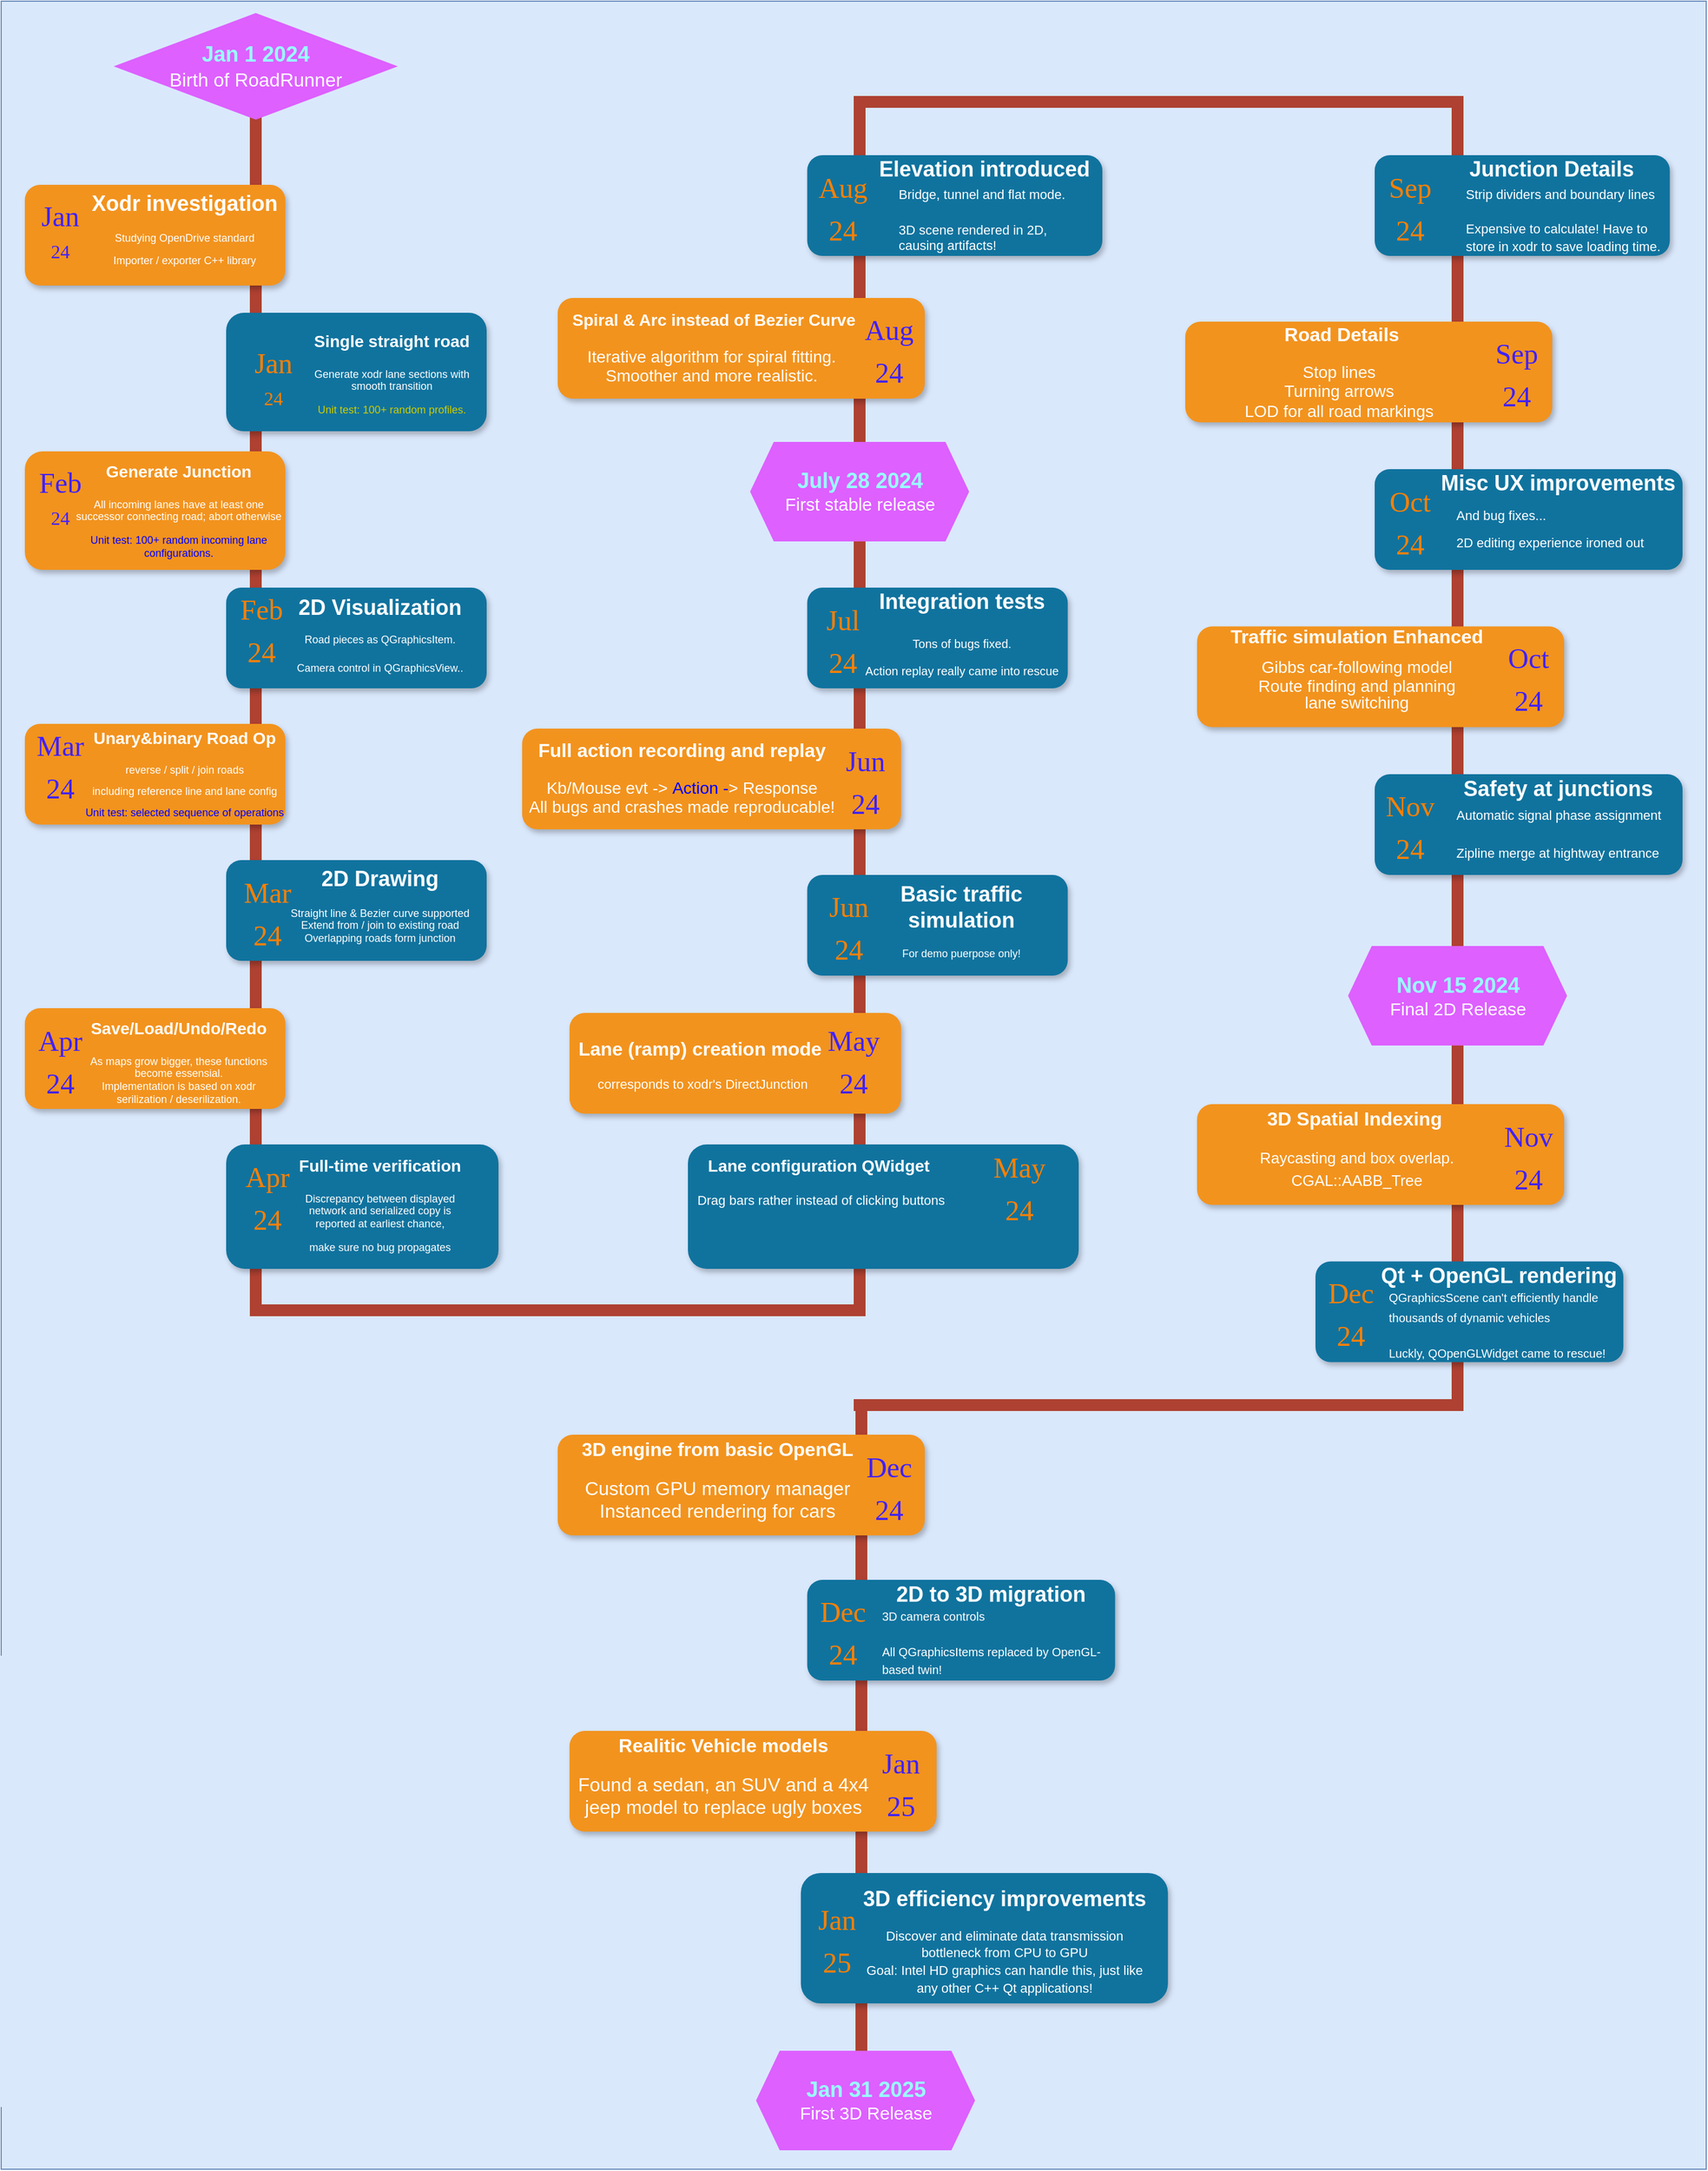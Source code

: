 <mxfile version="26.0.10">
  <diagram name="Page-1" id="fbcf5db9-b524-4cd4-e4f3-379dc89c3999">
    <mxGraphModel dx="1851" dy="2438" grid="1" gridSize="10" guides="1" tooltips="1" connect="1" arrows="1" fold="1" page="1" pageScale="1" pageWidth="850" pageHeight="1100" background="none" math="0" shadow="0">
      <root>
        <mxCell id="0" />
        <mxCell id="1" parent="0" />
        <mxCell id="gdTOuHleY5k2Hak_XxqP-114" value="" style="rounded=0;whiteSpace=wrap;html=1;fillColor=#dae8fc;strokeColor=#6c8ebf;" vertex="1" parent="1">
          <mxGeometry x="160" y="10" width="1440" height="1830" as="geometry" />
        </mxCell>
        <mxCell id="2a0f93b5c73ef8e7-1" value="" style="line;strokeWidth=10;direction=south;html=1;fillColor=none;fontSize=13;fontColor=#000000;align=center;strokeColor=#AE4132;" parent="1" vertex="1">
          <mxGeometry x="370" y="100" width="10" height="1020" as="geometry" />
        </mxCell>
        <mxCell id="2a0f93b5c73ef8e7-2" value="" style="rounded=1;whiteSpace=wrap;html=1;strokeColor=none;strokeWidth=1;fillColor=#F2931E;fontSize=13;fontColor=#FFFFFF;align=center;gradientColor=none;gradientDirection=east;verticalAlign=top;shadow=1;" parent="1" vertex="1">
          <mxGeometry x="180" y="165" width="220" height="85" as="geometry" />
        </mxCell>
        <mxCell id="2a0f93b5c73ef8e7-3" value="&lt;font face=&quot;Verdana&quot; style=&quot;font-size: 24px; line-height: 60%; color: light-dark(rgb(65, 33, 255), rgb(18, 18, 18));&quot;&gt;Jan&lt;/font&gt;&lt;div style=&quot;line-height: 60%;&quot;&gt;&lt;span style=&quot;font-size: medium; background-color: transparent; line-height: 60%;&quot;&gt;&lt;font style=&quot;color: light-dark(rgb(65, 33, 255), rgb(18, 18, 18));&quot; face=&quot;Verdana&quot;&gt;24&lt;/font&gt;&lt;/span&gt;&lt;/div&gt;" style="text;html=1;strokeColor=none;fillColor=none;align=center;verticalAlign=middle;whiteSpace=wrap;fontSize=30;fontColor=#FFFFFF;" parent="1" vertex="1">
          <mxGeometry x="190" y="169" width="40" height="60" as="geometry" />
        </mxCell>
        <mxCell id="2a0f93b5c73ef8e7-4" value="" style="rounded=1;whiteSpace=wrap;html=1;strokeColor=none;strokeWidth=1;fillColor=#10739E;fontSize=13;fontColor=#FFFFFF;align=center;gradientColor=none;gradientDirection=east;verticalAlign=top;shadow=1;" parent="1" vertex="1">
          <mxGeometry x="350" y="273" width="220" height="100" as="geometry" />
        </mxCell>
        <mxCell id="2a0f93b5c73ef8e7-6" value="" style="rounded=1;whiteSpace=wrap;html=1;strokeColor=none;strokeWidth=1;fillColor=#F2931E;fontSize=13;fontColor=#FFFFFF;align=center;gradientColor=none;gradientDirection=east;verticalAlign=top;shadow=1;" parent="1" vertex="1">
          <mxGeometry x="180" y="390" width="220" height="100" as="geometry" />
        </mxCell>
        <mxCell id="2a0f93b5c73ef8e7-8" value="" style="rounded=1;whiteSpace=wrap;html=1;strokeColor=none;strokeWidth=1;fillColor=#10739E;fontSize=13;fontColor=#FFFFFF;align=center;gradientColor=none;gradientDirection=east;verticalAlign=top;shadow=1;" parent="1" vertex="1">
          <mxGeometry x="350" y="505" width="220" height="85" as="geometry" />
        </mxCell>
        <mxCell id="2a0f93b5c73ef8e7-10" value="" style="rounded=1;whiteSpace=wrap;html=1;strokeColor=none;strokeWidth=1;fillColor=#F2931E;fontSize=13;fontColor=#FFFFFF;align=center;gradientColor=none;gradientDirection=east;verticalAlign=top;shadow=1;" parent="1" vertex="1">
          <mxGeometry x="180" y="620" width="220" height="85" as="geometry" />
        </mxCell>
        <mxCell id="2a0f93b5c73ef8e7-12" value="" style="rounded=1;whiteSpace=wrap;html=1;strokeColor=none;strokeWidth=1;fillColor=#10739E;fontSize=13;fontColor=#FFFFFF;align=center;gradientColor=none;gradientDirection=east;verticalAlign=top;shadow=1;" parent="1" vertex="1">
          <mxGeometry x="350" y="735" width="220" height="85" as="geometry" />
        </mxCell>
        <mxCell id="2a0f93b5c73ef8e7-14" value="" style="rounded=1;whiteSpace=wrap;html=1;strokeColor=none;strokeWidth=1;fillColor=#F2931E;fontSize=13;fontColor=#FFFFFF;align=center;gradientColor=none;gradientDirection=east;verticalAlign=top;shadow=1;" parent="1" vertex="1">
          <mxGeometry x="180" y="860" width="220" height="85" as="geometry" />
        </mxCell>
        <mxCell id="2a0f93b5c73ef8e7-16" value="" style="rounded=1;whiteSpace=wrap;html=1;strokeColor=none;strokeWidth=1;fillColor=#10739E;fontSize=13;fontColor=#FFFFFF;align=center;gradientColor=none;gradientDirection=east;verticalAlign=top;shadow=1;" parent="1" vertex="1">
          <mxGeometry x="350" y="975" width="230" height="105" as="geometry" />
        </mxCell>
        <mxCell id="2a0f93b5c73ef8e7-18" value="&lt;h1 style=&quot;text-align: start;&quot;&gt;&lt;font style=&quot;font-size: 18px;&quot;&gt;Xodr&amp;nbsp;investigation&lt;/font&gt;&lt;/h1&gt;&lt;p&gt;Studying OpenDrive standard&lt;/p&gt;&lt;p&gt;Importer / exporter C++ library&lt;br&gt;&lt;/p&gt;&lt;p&gt;&lt;br&gt;&lt;/p&gt;" style="text;html=1;spacing=5;spacingTop=-20;whiteSpace=wrap;overflow=hidden;strokeColor=none;strokeWidth=4;fillColor=none;gradientColor=#007FFF;fontSize=9;fontColor=#FFFFFF;align=center;" parent="1" vertex="1">
          <mxGeometry x="230" y="169" width="170" height="77" as="geometry" />
        </mxCell>
        <mxCell id="2a0f93b5c73ef8e7-19" value="&lt;h1&gt;&lt;font style=&quot;font-size: 14px;&quot;&gt;Single straight road&lt;/font&gt;&lt;/h1&gt;&lt;p&gt;Generate xodr lane sections with smooth transition&lt;/p&gt;&lt;p&gt;&lt;font style=&quot;color: rgb(204, 204, 0);&quot;&gt;Unit test: 100+ random profiles.&lt;/font&gt;&lt;/p&gt;" style="text;html=1;spacing=5;spacingTop=-20;whiteSpace=wrap;overflow=hidden;strokeColor=none;strokeWidth=4;fillColor=none;gradientColor=#007FFF;fontSize=9;fontColor=#FFFFFF;align=center;" parent="1" vertex="1">
          <mxGeometry x="410" y="284" width="160" height="96" as="geometry" />
        </mxCell>
        <mxCell id="2a0f93b5c73ef8e7-20" value="&lt;h1&gt;&lt;font style=&quot;font-size: 14px;&quot;&gt;Generate Junction&lt;/font&gt;&lt;/h1&gt;&lt;p&gt;All incoming lanes have at least one successor connecting road; abort otherwise&lt;/p&gt;&lt;p&gt;&lt;font style=&quot;color: rgb(0, 0, 255);&quot;&gt;Unit test: 100+ random incoming lane configurations.&lt;/font&gt;&lt;/p&gt;" style="text;html=1;spacing=5;spacingTop=-20;whiteSpace=wrap;overflow=hidden;strokeColor=none;strokeWidth=4;fillColor=none;gradientColor=#007FFF;fontSize=9;fontColor=#FFFFFF;align=center;" parent="1" vertex="1">
          <mxGeometry x="215" y="394" width="190" height="96" as="geometry" />
        </mxCell>
        <mxCell id="2a0f93b5c73ef8e7-21" value="&lt;h1&gt;2D Visualization&lt;/h1&gt;&lt;p style=&quot;line-height: 70%;&quot;&gt;Road pieces as QGraphicsItem.&lt;/p&gt;&lt;h1 style=&quot;line-height: 70%;&quot;&gt;&lt;span style=&quot;background-color: transparent; color: light-dark(rgb(255, 255, 255), rgb(18, 18, 18)); font-size: 9px; font-weight: normal; line-height: 70%;&quot;&gt;Camera control in&amp;nbsp;&lt;/span&gt;&lt;span style=&quot;background-color: transparent; color: light-dark(rgb(255, 255, 255), rgb(18, 18, 18)); font-size: 9px; font-weight: normal; line-height: 70%;&quot;&gt;QGraphicsView.&lt;/span&gt;&lt;span style=&quot;background-color: transparent; color: light-dark(rgb(255, 255, 255), rgb(18, 18, 18)); font-size: 9px; font-weight: normal; line-height: 100%;&quot;&gt;.&lt;/span&gt;&lt;/h1&gt;&lt;h1&gt;&lt;br&gt;&lt;/h1&gt;" style="text;html=1;spacing=5;spacingTop=-20;whiteSpace=wrap;overflow=hidden;strokeColor=none;strokeWidth=4;fillColor=none;gradientColor=#007FFF;fontSize=9;fontColor=#FFFFFF;align=center;" parent="1" vertex="1">
          <mxGeometry x="400" y="510" width="160" height="76" as="geometry" />
        </mxCell>
        <mxCell id="2a0f93b5c73ef8e7-22" value="&lt;h1&gt;&lt;span style=&quot;font-size: 14px;&quot;&gt;Unary&amp;amp;binary Road Op&lt;/span&gt;&lt;/h1&gt;&lt;p style=&quot;line-height: 100%;&quot;&gt;reverse / split / join roads&lt;/p&gt;&lt;p style=&quot;line-height: 100%;&quot;&gt;including reference line and lane config&lt;/p&gt;&lt;p style=&quot;line-height: 100%;&quot;&gt;&lt;font style=&quot;color: rgb(0, 0, 255);&quot;&gt;Unit test: selected sequence of operations&lt;/font&gt;&lt;/p&gt;" style="text;html=1;spacing=5;spacingTop=-20;whiteSpace=wrap;overflow=hidden;strokeColor=none;strokeWidth=4;fillColor=none;gradientColor=#007FFF;fontSize=9;fontColor=#FFFFFF;align=center;" parent="1" vertex="1">
          <mxGeometry x="225" y="619" width="180" height="86" as="geometry" />
        </mxCell>
        <mxCell id="2a0f93b5c73ef8e7-23" value="&lt;h1&gt;2D Drawing&lt;/h1&gt;&lt;div&gt;Straight line &amp;amp; Bezier curve supported&lt;/div&gt;&lt;div&gt;Extend from / join to existing road&lt;/div&gt;&lt;div&gt;Overlapping roads form junction&lt;/div&gt;" style="text;html=1;spacing=5;spacingTop=-20;whiteSpace=wrap;overflow=hidden;strokeColor=none;strokeWidth=4;fillColor=none;gradientColor=#007FFF;fontSize=9;fontColor=#FFFFFF;align=center;" parent="1" vertex="1">
          <mxGeometry x="400" y="739" width="160" height="77" as="geometry" />
        </mxCell>
        <mxCell id="2a0f93b5c73ef8e7-24" value="&lt;h1&gt;&lt;span style=&quot;background-color: transparent; color: light-dark(rgb(255, 255, 255), rgb(18, 18, 18)); font-size: 14px;&quot;&gt;Save/Load/Undo/Redo&lt;/span&gt;&lt;/h1&gt;&lt;div&gt;&lt;font style=&quot;font-size: 9px;&quot;&gt;As maps grow bigger, these functions become essensial.&lt;/font&gt;&lt;/div&gt;&lt;div&gt;&lt;font style=&quot;font-size: 9px;&quot;&gt;Implementation is based on xodr serilization / de&lt;/font&gt;&lt;span style=&quot;background-color: transparent; color: light-dark(rgb(255, 255, 255), rgb(18, 18, 18));&quot;&gt;serilization.&lt;/span&gt;&lt;/div&gt;" style="text;html=1;spacing=5;spacingTop=-20;whiteSpace=wrap;overflow=hidden;strokeColor=none;strokeWidth=4;fillColor=none;gradientColor=#007FFF;fontSize=9;fontColor=#FFFFFF;align=center;" parent="1" vertex="1">
          <mxGeometry x="230" y="864" width="160" height="77" as="geometry" />
        </mxCell>
        <mxCell id="2a0f93b5c73ef8e7-25" value="&lt;h1&gt;&lt;font style=&quot;font-size: 14px;&quot;&gt;Full-time verification&lt;/font&gt;&lt;/h1&gt;&lt;p&gt;Discrepancy between displayed network and serialized copy is reported at earliest chance,&lt;/p&gt;&lt;p&gt;make sure no bug propagates&lt;/p&gt;" style="text;html=1;spacing=5;spacingTop=-20;whiteSpace=wrap;overflow=hidden;strokeColor=none;strokeWidth=4;fillColor=none;gradientColor=#007FFF;fontSize=9;fontColor=#FFFFFF;align=center;" parent="1" vertex="1">
          <mxGeometry x="400" y="980" width="160" height="90" as="geometry" />
        </mxCell>
        <mxCell id="gdTOuHleY5k2Hak_XxqP-1" value="&lt;font face=&quot;Verdana&quot; style=&quot;font-size: 24px; line-height: 60%; color: rgb(255, 128, 0);&quot;&gt;Jan&lt;/font&gt;&lt;div style=&quot;line-height: 60%;&quot;&gt;&lt;span style=&quot;font-size: medium; background-color: transparent; line-height: 60%;&quot;&gt;&lt;font style=&quot;color: rgb(255, 128, 0);&quot; face=&quot;Verdana&quot;&gt;24&lt;/font&gt;&lt;/span&gt;&lt;/div&gt;" style="text;html=1;strokeColor=none;fillColor=none;align=center;verticalAlign=middle;whiteSpace=wrap;fontSize=30;fontColor=#FFFFFF;" vertex="1" parent="1">
          <mxGeometry x="370" y="293" width="40" height="60" as="geometry" />
        </mxCell>
        <mxCell id="gdTOuHleY5k2Hak_XxqP-2" value="&lt;font face=&quot;Verdana&quot; style=&quot;font-size: 24px; line-height: 60%; color: light-dark(rgb(65, 33, 255), rgb(18, 18, 18));&quot;&gt;Feb&lt;/font&gt;&lt;div style=&quot;line-height: 60%;&quot;&gt;&lt;span style=&quot;font-size: medium; background-color: transparent; line-height: 60%;&quot;&gt;&lt;font style=&quot;color: light-dark(rgb(65, 33, 255), rgb(18, 18, 18));&quot; face=&quot;Verdana&quot;&gt;24&lt;/font&gt;&lt;/span&gt;&lt;/div&gt;" style="text;html=1;strokeColor=none;fillColor=none;align=center;verticalAlign=middle;whiteSpace=wrap;fontSize=30;fontColor=#FFFFFF;" vertex="1" parent="1">
          <mxGeometry x="190" y="394" width="40" height="60" as="geometry" />
        </mxCell>
        <mxCell id="gdTOuHleY5k2Hak_XxqP-4" value="&lt;font face=&quot;Verdana&quot; color=&quot;#ff8000&quot;&gt;&lt;span style=&quot;font-size: 24px;&quot;&gt;Feb&lt;/span&gt;&lt;/font&gt;&lt;div&gt;&lt;font face=&quot;Verdana&quot; color=&quot;#ff8000&quot;&gt;&lt;span style=&quot;font-size: 24px;&quot;&gt;24&lt;/span&gt;&lt;/font&gt;&lt;/div&gt;" style="text;html=1;strokeColor=none;fillColor=none;align=center;verticalAlign=middle;whiteSpace=wrap;fontSize=30;fontColor=#FFFFFF;" vertex="1" parent="1">
          <mxGeometry x="360" y="509" width="40" height="60" as="geometry" />
        </mxCell>
        <mxCell id="gdTOuHleY5k2Hak_XxqP-5" value="&lt;font face=&quot;Verdana&quot; color=&quot;#4121ff&quot;&gt;&lt;span style=&quot;font-size: 24px;&quot;&gt;Mar&lt;/span&gt;&lt;/font&gt;&lt;div&gt;&lt;font face=&quot;Verdana&quot; color=&quot;#4121ff&quot;&gt;&lt;span style=&quot;font-size: 24px;&quot;&gt;24&lt;/span&gt;&lt;/font&gt;&lt;/div&gt;" style="text;html=1;strokeColor=none;fillColor=none;align=center;verticalAlign=middle;whiteSpace=wrap;fontSize=30;fontColor=#FFFFFF;" vertex="1" parent="1">
          <mxGeometry x="190" y="624" width="40" height="60" as="geometry" />
        </mxCell>
        <mxCell id="gdTOuHleY5k2Hak_XxqP-6" value="&lt;font face=&quot;Verdana&quot; color=&quot;#ff8000&quot;&gt;&lt;span style=&quot;font-size: 24px;&quot;&gt;Mar&lt;/span&gt;&lt;/font&gt;&lt;div&gt;&lt;font face=&quot;Verdana&quot; color=&quot;#ff8000&quot;&gt;&lt;span style=&quot;font-size: 24px;&quot;&gt;24&lt;/span&gt;&lt;/font&gt;&lt;/div&gt;" style="text;html=1;strokeColor=none;fillColor=none;align=center;verticalAlign=middle;whiteSpace=wrap;fontSize=30;fontColor=#FFFFFF;" vertex="1" parent="1">
          <mxGeometry x="365" y="747.5" width="40" height="60" as="geometry" />
        </mxCell>
        <mxCell id="gdTOuHleY5k2Hak_XxqP-7" value="&lt;font face=&quot;Verdana&quot; color=&quot;#4121ff&quot;&gt;&lt;span style=&quot;font-size: 24px;&quot;&gt;Apr&lt;/span&gt;&lt;/font&gt;&lt;div&gt;&lt;font face=&quot;Verdana&quot; color=&quot;#4121ff&quot;&gt;&lt;span style=&quot;font-size: 24px;&quot;&gt;24&lt;/span&gt;&lt;/font&gt;&lt;/div&gt;" style="text;html=1;strokeColor=none;fillColor=none;align=center;verticalAlign=middle;whiteSpace=wrap;fontSize=30;fontColor=#FFFFFF;" vertex="1" parent="1">
          <mxGeometry x="190" y="872.5" width="40" height="60" as="geometry" />
        </mxCell>
        <mxCell id="gdTOuHleY5k2Hak_XxqP-8" value="&lt;font face=&quot;Verdana&quot; color=&quot;#ff8000&quot;&gt;&lt;span style=&quot;font-size: 24px;&quot;&gt;Apr&lt;/span&gt;&lt;/font&gt;&lt;div&gt;&lt;font face=&quot;Verdana&quot; color=&quot;#ff8000&quot;&gt;&lt;span style=&quot;font-size: 24px;&quot;&gt;24&lt;/span&gt;&lt;/font&gt;&lt;/div&gt;" style="text;html=1;strokeColor=none;fillColor=none;align=center;verticalAlign=middle;whiteSpace=wrap;fontSize=30;fontColor=#FFFFFF;" vertex="1" parent="1">
          <mxGeometry x="365" y="987.5" width="40" height="60" as="geometry" />
        </mxCell>
        <mxCell id="gdTOuHleY5k2Hak_XxqP-11" value="" style="line;strokeWidth=10;direction=west;html=1;fillColor=none;fontSize=13;fontColor=#000000;align=center;strokeColor=#AE4132;rotation=0;" vertex="1" parent="1">
          <mxGeometry x="370" y="1110" width="515" height="10" as="geometry" />
        </mxCell>
        <mxCell id="gdTOuHleY5k2Hak_XxqP-13" value="" style="line;strokeWidth=10;direction=south;html=1;fillColor=none;fontSize=13;fontColor=#000000;align=center;strokeColor=#AE4132;" vertex="1" parent="1">
          <mxGeometry x="880" y="100" width="10" height="1020" as="geometry" />
        </mxCell>
        <mxCell id="gdTOuHleY5k2Hak_XxqP-14" value="" style="rounded=1;whiteSpace=wrap;html=1;strokeColor=none;strokeWidth=1;fillColor=#F2931E;fontSize=13;fontColor=#FFFFFF;align=center;gradientColor=none;gradientDirection=east;verticalAlign=top;shadow=1;" vertex="1" parent="1">
          <mxGeometry x="640" y="864" width="280" height="85" as="geometry" />
        </mxCell>
        <mxCell id="gdTOuHleY5k2Hak_XxqP-15" value="" style="rounded=1;whiteSpace=wrap;html=1;strokeColor=none;strokeWidth=1;fillColor=#10739E;fontSize=13;fontColor=#FFFFFF;align=center;gradientColor=none;gradientDirection=east;verticalAlign=top;shadow=1;" vertex="1" parent="1">
          <mxGeometry x="740" y="975" width="330" height="105" as="geometry" />
        </mxCell>
        <mxCell id="gdTOuHleY5k2Hak_XxqP-17" value="&lt;h1&gt;&lt;span style=&quot;background-color: transparent; color: light-dark(rgb(255, 255, 255), rgb(18, 18, 18)); font-size: 14px;&quot;&gt;Lane configuration QWidget&amp;nbsp;&lt;/span&gt;&lt;/h1&gt;&lt;div&gt;&lt;span style=&quot;font-size: 11px;&quot;&gt;Drag bars rather instead of clicking buttons&lt;/span&gt;&lt;/div&gt;" style="text;html=1;spacing=5;spacingTop=-20;whiteSpace=wrap;overflow=hidden;strokeColor=none;strokeWidth=4;fillColor=none;gradientColor=#007FFF;fontSize=9;fontColor=#FFFFFF;align=center;" vertex="1" parent="1">
          <mxGeometry x="740" y="980" width="225" height="50" as="geometry" />
        </mxCell>
        <mxCell id="gdTOuHleY5k2Hak_XxqP-18" value="" style="shape=image;verticalLabelPosition=bottom;labelBackgroundColor=default;verticalAlign=top;aspect=fixed;imageAspect=0;image=https://raw.githubusercontent.com/guotata1996/guotata1996.github.io/master/assets/img/post5/profile_editing_widget.JPG;" vertex="1" parent="1">
          <mxGeometry x="749.25" y="1046.04" width="311.5" height="23.96" as="geometry" />
        </mxCell>
        <mxCell id="gdTOuHleY5k2Hak_XxqP-16" value="&lt;font face=&quot;Verdana&quot; color=&quot;#ff8000&quot;&gt;&lt;span style=&quot;font-size: 24px;&quot;&gt;May&lt;/span&gt;&lt;/font&gt;&lt;div&gt;&lt;font face=&quot;Verdana&quot; color=&quot;#ff8000&quot;&gt;&lt;span style=&quot;font-size: 24px;&quot;&gt;24&lt;/span&gt;&lt;/font&gt;&lt;/div&gt;" style="text;html=1;strokeColor=none;fillColor=none;align=center;verticalAlign=middle;whiteSpace=wrap;fontSize=30;fontColor=#FFFFFF;" vertex="1" parent="1">
          <mxGeometry x="1000" y="980" width="40" height="60" as="geometry" />
        </mxCell>
        <mxCell id="gdTOuHleY5k2Hak_XxqP-19" value="&lt;font face=&quot;Verdana&quot; color=&quot;#4121ff&quot;&gt;&lt;span style=&quot;font-size: 24px;&quot;&gt;May 24&lt;/span&gt;&lt;/font&gt;" style="text;html=1;strokeColor=none;fillColor=none;align=center;verticalAlign=middle;whiteSpace=wrap;fontSize=30;fontColor=#FFFFFF;" vertex="1" parent="1">
          <mxGeometry x="860" y="872.5" width="40" height="60" as="geometry" />
        </mxCell>
        <mxCell id="gdTOuHleY5k2Hak_XxqP-21" value="&lt;h1&gt;&lt;span style=&quot;background-color: transparent; color: light-dark(rgb(255, 255, 255), rgb(18, 18, 18));&quot;&gt;&lt;font style=&quot;font-size: 16px;&quot;&gt;Lane (ramp) creation mode&amp;nbsp;&lt;/font&gt;&lt;/span&gt;&lt;/h1&gt;&lt;div&gt;&lt;span style=&quot;font-size: 11px;&quot;&gt;corresponds to xodr&#39;s DirectJunction&lt;/span&gt;&lt;/div&gt;" style="text;html=1;spacing=5;spacingTop=-20;whiteSpace=wrap;overflow=hidden;strokeColor=none;strokeWidth=4;fillColor=none;gradientColor=#007FFF;fontSize=9;fontColor=#FFFFFF;align=center;" vertex="1" parent="1">
          <mxGeometry x="640" y="881.5" width="225" height="50" as="geometry" />
        </mxCell>
        <mxCell id="gdTOuHleY5k2Hak_XxqP-26" value="" style="rounded=1;whiteSpace=wrap;html=1;strokeColor=none;strokeWidth=1;fillColor=#10739E;fontSize=13;fontColor=#FFFFFF;align=center;gradientColor=none;gradientDirection=east;verticalAlign=top;shadow=1;" vertex="1" parent="1">
          <mxGeometry x="840.75" y="747.5" width="220" height="85" as="geometry" />
        </mxCell>
        <mxCell id="gdTOuHleY5k2Hak_XxqP-27" value="&lt;h1&gt;Basic traffic simulation&lt;/h1&gt;&lt;div&gt;For demo puerpose only!&lt;/div&gt;" style="text;html=1;spacing=5;spacingTop=-20;whiteSpace=wrap;overflow=hidden;strokeColor=none;strokeWidth=4;fillColor=none;gradientColor=#007FFF;fontSize=9;fontColor=#FFFFFF;align=center;" vertex="1" parent="1">
          <mxGeometry x="890.75" y="751.5" width="160" height="77" as="geometry" />
        </mxCell>
        <mxCell id="gdTOuHleY5k2Hak_XxqP-28" value="&lt;font face=&quot;Verdana&quot; color=&quot;#ff8000&quot;&gt;&lt;span style=&quot;font-size: 24px;&quot;&gt;Jun&lt;/span&gt;&lt;/font&gt;&lt;div&gt;&lt;font face=&quot;Verdana&quot; color=&quot;#ff8000&quot;&gt;&lt;span style=&quot;font-size: 24px;&quot;&gt;24&lt;/span&gt;&lt;/font&gt;&lt;/div&gt;" style="text;html=1;strokeColor=none;fillColor=none;align=center;verticalAlign=middle;whiteSpace=wrap;fontSize=30;fontColor=#FFFFFF;" vertex="1" parent="1">
          <mxGeometry x="855.75" y="760" width="40" height="60" as="geometry" />
        </mxCell>
        <mxCell id="gdTOuHleY5k2Hak_XxqP-35" value="" style="rounded=1;whiteSpace=wrap;html=1;strokeColor=none;strokeWidth=1;fillColor=#F2931E;fontSize=13;fontColor=#FFFFFF;align=center;gradientColor=none;gradientDirection=east;verticalAlign=top;shadow=1;" vertex="1" parent="1">
          <mxGeometry x="600" y="624" width="320" height="85" as="geometry" />
        </mxCell>
        <mxCell id="gdTOuHleY5k2Hak_XxqP-36" value="&lt;font face=&quot;Verdana&quot; color=&quot;#4121ff&quot;&gt;&lt;span style=&quot;font-size: 24px;&quot;&gt;Jun&lt;/span&gt;&lt;/font&gt;&lt;div&gt;&lt;font face=&quot;Verdana&quot; color=&quot;#4121ff&quot;&gt;&lt;span style=&quot;font-size: 24px;&quot;&gt;24&lt;/span&gt;&lt;/font&gt;&lt;/div&gt;" style="text;html=1;strokeColor=none;fillColor=none;align=center;verticalAlign=middle;whiteSpace=wrap;fontSize=30;fontColor=#FFFFFF;" vertex="1" parent="1">
          <mxGeometry x="870" y="636.5" width="40" height="60" as="geometry" />
        </mxCell>
        <mxCell id="gdTOuHleY5k2Hak_XxqP-37" value="&lt;h1&gt;&lt;span style=&quot;background-color: transparent; color: light-dark(rgb(255, 255, 255), rgb(18, 18, 18));&quot;&gt;&lt;font style=&quot;font-size: 16px;&quot;&gt;Full action recording and replay&lt;/font&gt;&lt;/span&gt;&lt;/h1&gt;&lt;div&gt;&lt;span style=&quot;font-size: 14px;&quot;&gt;Kb/Mouse evt -&amp;gt;&amp;nbsp;&lt;font style=&quot;color: rgb(0, 0, 255);&quot;&gt;Action -&lt;/font&gt;&amp;gt; Response&lt;/span&gt;&lt;/div&gt;&lt;div&gt;&lt;span style=&quot;font-size: 14px;&quot;&gt;All bugs and crashes made reproducable!&lt;/span&gt;&lt;/div&gt;&lt;div&gt;&lt;br&gt;&lt;/div&gt;" style="text;html=1;spacing=5;spacingTop=-20;whiteSpace=wrap;overflow=hidden;strokeColor=none;strokeWidth=4;fillColor=none;gradientColor=#007FFF;fontSize=9;fontColor=#FFFFFF;align=center;" vertex="1" parent="1">
          <mxGeometry x="600" y="630" width="270" height="87.5" as="geometry" />
        </mxCell>
        <mxCell id="gdTOuHleY5k2Hak_XxqP-38" value="&lt;font style=&quot;font-size: 18px; color: rgb(153, 255, 255);&quot;&gt;&lt;b style=&quot;&quot;&gt;Jan 1 2024&lt;/b&gt;&lt;/font&gt;&lt;div&gt;&lt;font style=&quot;font-size: 16px; color: rgb(255, 255, 255);&quot;&gt;Birth of RoadRunner&lt;/font&gt;&lt;/div&gt;" style="rhombus;whiteSpace=wrap;html=1;fillColor=#DD60FF;strokeColor=none;" vertex="1" parent="1">
          <mxGeometry x="255" y="20" width="240" height="90" as="geometry" />
        </mxCell>
        <mxCell id="gdTOuHleY5k2Hak_XxqP-40" value="&lt;font style=&quot;font-size: 18px; color: rgb(153, 255, 255);&quot;&gt;&lt;b style=&quot;&quot;&gt;July 28 2024&lt;/b&gt;&lt;/font&gt;&lt;div&gt;&lt;div&gt;&lt;font style=&quot;color: rgb(255, 255, 255); font-size: 15px;&quot;&gt;First stable release&lt;/font&gt;&lt;/div&gt;&lt;/div&gt;" style="shape=hexagon;perimeter=hexagonPerimeter2;whiteSpace=wrap;html=1;fixedSize=1;fillColor=#DD60FF;strokeColor=none;" vertex="1" parent="1">
          <mxGeometry x="792.5" y="382" width="185" height="84" as="geometry" />
        </mxCell>
        <mxCell id="gdTOuHleY5k2Hak_XxqP-41" value="" style="rounded=1;whiteSpace=wrap;html=1;strokeColor=none;strokeWidth=1;fillColor=#10739E;fontSize=13;fontColor=#FFFFFF;align=center;gradientColor=none;gradientDirection=east;verticalAlign=top;shadow=1;" vertex="1" parent="1">
          <mxGeometry x="840.75" y="505" width="220" height="85" as="geometry" />
        </mxCell>
        <mxCell id="gdTOuHleY5k2Hak_XxqP-42" value="&lt;h1&gt;&lt;span style=&quot;background-color: transparent; color: light-dark(rgb(255, 255, 255), rgb(18, 18, 18));&quot;&gt;Integration tests&lt;/span&gt;&lt;/h1&gt;&lt;h1 style=&quot;line-height: 100%;&quot;&gt;&lt;span style=&quot;font-weight: 400; font-size: x-small; background-color: transparent; color: light-dark(rgb(255, 255, 255), rgb(18, 18, 18)); line-height: 100%;&quot;&gt;Tons of bugs fixed.&lt;/span&gt;&lt;/h1&gt;&lt;div style=&quot;line-height: 100%;&quot;&gt;&lt;span style=&quot;font-size: x-small; line-height: 100%;&quot;&gt;Action replay really came into rescue&lt;/span&gt;&lt;font size=&quot;1&quot;&gt;&lt;span style=&quot;font-weight: 400;&quot;&gt;&lt;/span&gt;&lt;/font&gt;&lt;/div&gt;&lt;div&gt;&lt;br&gt;&lt;/div&gt;" style="text;html=1;spacing=5;spacingTop=-20;whiteSpace=wrap;overflow=hidden;strokeColor=none;strokeWidth=4;fillColor=none;gradientColor=#007FFF;fontSize=9;fontColor=#FFFFFF;align=center;" vertex="1" parent="1">
          <mxGeometry x="881.5" y="505" width="179.25" height="77" as="geometry" />
        </mxCell>
        <mxCell id="gdTOuHleY5k2Hak_XxqP-43" value="&lt;font face=&quot;Verdana&quot; color=&quot;#ff8000&quot;&gt;&lt;span style=&quot;font-size: 24px;&quot;&gt;Jul&lt;/span&gt;&lt;/font&gt;&lt;div&gt;&lt;span style=&quot;font-size: 24px; color: light-dark(rgb(255, 128, 0), rgb(206, 97, 0)); font-family: Verdana; background-color: transparent;&quot;&gt;24&lt;/span&gt;&lt;/div&gt;" style="text;html=1;strokeColor=none;fillColor=none;align=center;verticalAlign=middle;whiteSpace=wrap;fontSize=30;fontColor=#FFFFFF;" vertex="1" parent="1">
          <mxGeometry x="850.75" y="517.5" width="40" height="60" as="geometry" />
        </mxCell>
        <mxCell id="gdTOuHleY5k2Hak_XxqP-44" value="" style="rounded=1;whiteSpace=wrap;html=1;strokeColor=none;strokeWidth=1;fillColor=#F2931E;fontSize=13;fontColor=#FFFFFF;align=center;gradientColor=none;gradientDirection=east;verticalAlign=top;shadow=1;" vertex="1" parent="1">
          <mxGeometry x="630" y="260.5" width="310" height="85" as="geometry" />
        </mxCell>
        <mxCell id="gdTOuHleY5k2Hak_XxqP-45" value="&lt;div&gt;&lt;font face=&quot;Verdana&quot; color=&quot;#4121ff&quot;&gt;&lt;span style=&quot;font-size: 24px;&quot;&gt;Aug&lt;/span&gt;&lt;/font&gt;&lt;/div&gt;&lt;div&gt;&lt;font face=&quot;Verdana&quot; color=&quot;#4121ff&quot;&gt;&lt;span style=&quot;font-size: 24px;&quot;&gt;24&lt;/span&gt;&lt;/font&gt;&lt;/div&gt;" style="text;html=1;strokeColor=none;fillColor=none;align=center;verticalAlign=middle;whiteSpace=wrap;fontSize=30;fontColor=#FFFFFF;" vertex="1" parent="1">
          <mxGeometry x="890" y="273" width="40" height="60" as="geometry" />
        </mxCell>
        <mxCell id="gdTOuHleY5k2Hak_XxqP-46" value="&lt;h1&gt;&lt;span style=&quot;background-color: transparent; color: light-dark(rgb(255, 255, 255), rgb(18, 18, 18));&quot;&gt;&lt;font style=&quot;font-size: 14px;&quot;&gt;&amp;nbsp;Spiral &amp;amp; Arc instead of Bezier Curve&lt;/font&gt;&lt;/span&gt;&lt;/h1&gt;&lt;div&gt;&lt;span style=&quot;font-size: 14px; background-color: transparent; color: light-dark(rgb(255, 255, 255), rgb(18, 18, 18));&quot;&gt;Iterative algorithm for spiral fitting.&lt;/span&gt;&lt;/div&gt;&lt;div&gt;&lt;span style=&quot;font-size: 14px; background-color: transparent; color: light-dark(rgb(255, 255, 255), rgb(18, 18, 18));&quot;&gt;Smoother and more realistic.&lt;/span&gt;&lt;/div&gt;&lt;div&gt;&lt;br&gt;&lt;/div&gt;" style="text;html=1;spacing=5;spacingTop=-20;whiteSpace=wrap;overflow=hidden;strokeColor=none;strokeWidth=4;fillColor=none;gradientColor=#007FFF;fontSize=9;fontColor=#FFFFFF;align=center;" vertex="1" parent="1">
          <mxGeometry x="630" y="265.5" width="260" height="87.5" as="geometry" />
        </mxCell>
        <mxCell id="gdTOuHleY5k2Hak_XxqP-49" value="" style="rounded=1;whiteSpace=wrap;html=1;strokeColor=none;strokeWidth=1;fillColor=#10739E;fontSize=13;fontColor=#FFFFFF;align=center;gradientColor=none;gradientDirection=east;verticalAlign=top;shadow=1;" vertex="1" parent="1">
          <mxGeometry x="840.75" y="140" width="249.25" height="85" as="geometry" />
        </mxCell>
        <mxCell id="gdTOuHleY5k2Hak_XxqP-50" value="&lt;h1&gt;&lt;span style=&quot;background-color: transparent; color: light-dark(rgb(255, 255, 255), rgb(18, 18, 18));&quot;&gt;Elevation introduced&lt;/span&gt;&lt;/h1&gt;&lt;h1 style=&quot;line-height: 100%;&quot;&gt;&lt;br&gt;&lt;/h1&gt;" style="text;html=1;spacing=5;spacingTop=-20;whiteSpace=wrap;overflow=hidden;strokeColor=none;strokeWidth=4;fillColor=none;gradientColor=#007FFF;fontSize=9;fontColor=#FFFFFF;align=center;" vertex="1" parent="1">
          <mxGeometry x="890.75" y="140" width="199.25" height="25" as="geometry" />
        </mxCell>
        <mxCell id="gdTOuHleY5k2Hak_XxqP-51" value="&lt;font face=&quot;Verdana&quot; color=&quot;#ff8000&quot;&gt;&lt;span style=&quot;font-size: 24px;&quot;&gt;Aug&lt;/span&gt;&lt;/font&gt;&lt;div&gt;&lt;span style=&quot;font-size: 24px; color: light-dark(rgb(255, 128, 0), rgb(206, 97, 0)); font-family: Verdana; background-color: transparent;&quot;&gt;24&lt;/span&gt;&lt;/div&gt;" style="text;html=1;strokeColor=none;fillColor=none;align=center;verticalAlign=middle;whiteSpace=wrap;fontSize=30;fontColor=#FFFFFF;" vertex="1" parent="1">
          <mxGeometry x="850.75" y="152.5" width="40" height="60" as="geometry" />
        </mxCell>
        <mxCell id="gdTOuHleY5k2Hak_XxqP-52" value="&lt;h1 style=&quot;forced-color-adjust: none; line-height: 50%;&quot;&gt;&lt;font style=&quot;forced-color-adjust: none; color: rgb(255, 255, 255); line-height: 50%; font-size: 11px;&quot;&gt;&lt;span style=&quot;forced-color-adjust: none; font-weight: 400;&quot;&gt;Bridge, tunnel and flat mode.&lt;/span&gt;&lt;/font&gt;&lt;/h1&gt;&lt;h1 style=&quot;forced-color-adjust: none; line-height: 50%;&quot;&gt;&lt;font style=&quot;forced-color-adjust: none; color: rgb(255, 255, 255); line-height: 50%; font-size: 11px;&quot;&gt;&lt;span style=&quot;forced-color-adjust: none; font-weight: 400;&quot;&gt;3D scene rendered in 2D, causing artifacts!&lt;/span&gt;&lt;/font&gt;&lt;/h1&gt;&lt;div style=&quot;forced-color-adjust: none;&quot;&gt;&lt;font style=&quot;color: rgb(255, 255, 255); font-size: 11px;&quot;&gt;&lt;br&gt;&lt;/font&gt;&lt;br&gt;&lt;/div&gt;" style="text;whiteSpace=wrap;html=1;" vertex="1" parent="1">
          <mxGeometry x="915.57" y="140" width="149.62" height="81" as="geometry" />
        </mxCell>
        <mxCell id="gdTOuHleY5k2Hak_XxqP-53" value="" style="line;strokeWidth=10;direction=west;html=1;fillColor=none;fontSize=13;fontColor=#000000;align=center;strokeColor=#AE4132;rotation=0;" vertex="1" parent="1">
          <mxGeometry x="880" y="90" width="515" height="10" as="geometry" />
        </mxCell>
        <mxCell id="gdTOuHleY5k2Hak_XxqP-54" value="" style="line;strokeWidth=10;direction=south;html=1;fillColor=none;fontSize=13;fontColor=#000000;align=center;strokeColor=#AE4132;" vertex="1" parent="1">
          <mxGeometry x="1385" y="100" width="10" height="1100" as="geometry" />
        </mxCell>
        <mxCell id="gdTOuHleY5k2Hak_XxqP-55" value="" style="rounded=1;whiteSpace=wrap;html=1;strokeColor=none;strokeWidth=1;fillColor=#F2931E;fontSize=13;fontColor=#FFFFFF;align=center;gradientColor=none;gradientDirection=east;verticalAlign=top;shadow=1;" vertex="1" parent="1">
          <mxGeometry x="1160" y="280.5" width="310" height="85" as="geometry" />
        </mxCell>
        <mxCell id="gdTOuHleY5k2Hak_XxqP-56" value="&lt;div&gt;&lt;font face=&quot;Verdana&quot; color=&quot;#4121ff&quot;&gt;&lt;span style=&quot;font-size: 24px;&quot;&gt;Sep&lt;/span&gt;&lt;/font&gt;&lt;/div&gt;&lt;div&gt;&lt;font face=&quot;Verdana&quot; color=&quot;#4121ff&quot;&gt;&lt;span style=&quot;font-size: 24px;&quot;&gt;24&lt;/span&gt;&lt;/font&gt;&lt;/div&gt;" style="text;html=1;strokeColor=none;fillColor=none;align=center;verticalAlign=middle;whiteSpace=wrap;fontSize=30;fontColor=#FFFFFF;" vertex="1" parent="1">
          <mxGeometry x="1420" y="293" width="40" height="60" as="geometry" />
        </mxCell>
        <mxCell id="gdTOuHleY5k2Hak_XxqP-57" value="&lt;h1&gt;&lt;span style=&quot;background-color: transparent; color: light-dark(rgb(255, 255, 255), rgb(18, 18, 18));&quot;&gt;&lt;font style=&quot;font-size: 16px;&quot;&gt;&amp;nbsp;Road Details&lt;/font&gt;&lt;/span&gt;&lt;/h1&gt;&lt;div&gt;&lt;span style=&quot;background-color: transparent; color: light-dark(rgb(255, 255, 255), rgb(18, 18, 18)); font-size: 14px;&quot;&gt;Stop lines&lt;/span&gt;&lt;/div&gt;&lt;div&gt;&lt;span style=&quot;font-size: 14px;&quot;&gt;Turning arrows&lt;/span&gt;&lt;/div&gt;&lt;div&gt;&lt;span style=&quot;font-size: 14px;&quot;&gt;LOD for all road markings&lt;/span&gt;&lt;/div&gt;" style="text;html=1;spacing=5;spacingTop=-20;whiteSpace=wrap;overflow=hidden;strokeColor=none;strokeWidth=4;fillColor=none;gradientColor=#007FFF;fontSize=9;fontColor=#FFFFFF;align=center;" vertex="1" parent="1">
          <mxGeometry x="1160" y="279.25" width="260" height="87.5" as="geometry" />
        </mxCell>
        <mxCell id="gdTOuHleY5k2Hak_XxqP-61" value="" style="rounded=1;whiteSpace=wrap;html=1;strokeColor=none;strokeWidth=1;fillColor=#10739E;fontSize=13;fontColor=#FFFFFF;align=center;gradientColor=none;gradientDirection=east;verticalAlign=top;shadow=1;" vertex="1" parent="1">
          <mxGeometry x="1320" y="140" width="249.25" height="85" as="geometry" />
        </mxCell>
        <mxCell id="gdTOuHleY5k2Hak_XxqP-62" value="&lt;h1&gt;Junction Details&lt;/h1&gt;" style="text;html=1;spacing=5;spacingTop=-20;whiteSpace=wrap;overflow=hidden;strokeColor=none;strokeWidth=4;fillColor=none;gradientColor=#007FFF;fontSize=9;fontColor=#FFFFFF;align=center;" vertex="1" parent="1">
          <mxGeometry x="1370" y="140" width="199.25" height="25" as="geometry" />
        </mxCell>
        <mxCell id="gdTOuHleY5k2Hak_XxqP-63" value="&lt;font face=&quot;Verdana&quot; color=&quot;#ff8000&quot;&gt;&lt;span style=&quot;font-size: 24px;&quot;&gt;Sep&lt;/span&gt;&lt;/font&gt;&lt;div&gt;&lt;font face=&quot;Verdana&quot; color=&quot;#ff8000&quot;&gt;&lt;span style=&quot;font-size: 24px;&quot;&gt;24&lt;/span&gt;&lt;/font&gt;&lt;/div&gt;" style="text;html=1;strokeColor=none;fillColor=none;align=center;verticalAlign=middle;whiteSpace=wrap;fontSize=30;fontColor=#FFFFFF;" vertex="1" parent="1">
          <mxGeometry x="1330" y="152.5" width="40" height="60" as="geometry" />
        </mxCell>
        <mxCell id="gdTOuHleY5k2Hak_XxqP-64" value="&lt;h1 style=&quot;forced-color-adjust: none; line-height: 50%;&quot;&gt;&lt;font color=&quot;#ffffff&quot;&gt;&lt;span style=&quot;font-size: 11px; font-weight: 400;&quot;&gt;Strip dividers and boundary lines&lt;/span&gt;&lt;/font&gt;&lt;/h1&gt;&lt;div&gt;&lt;font color=&quot;#ffffff&quot;&gt;&lt;span style=&quot;font-size: 11px;&quot;&gt;Expensive to calculate! Have to store in xodr to save loading time.&lt;/span&gt;&lt;/font&gt;&lt;/div&gt;&lt;div style=&quot;forced-color-adjust: none;&quot;&gt;&lt;font style=&quot;color: rgb(255, 255, 255); font-size: 11px;&quot;&gt;&lt;br&gt;&lt;/font&gt;&lt;br&gt;&lt;/div&gt;" style="text;whiteSpace=wrap;html=1;" vertex="1" parent="1">
          <mxGeometry x="1394.82" y="140" width="175.18" height="81" as="geometry" />
        </mxCell>
        <mxCell id="gdTOuHleY5k2Hak_XxqP-65" value="" style="rounded=1;whiteSpace=wrap;html=1;strokeColor=none;strokeWidth=1;fillColor=#10739E;fontSize=13;fontColor=#FFFFFF;align=center;gradientColor=none;gradientDirection=east;verticalAlign=top;shadow=1;" vertex="1" parent="1">
          <mxGeometry x="1320" y="405" width="260" height="85" as="geometry" />
        </mxCell>
        <mxCell id="gdTOuHleY5k2Hak_XxqP-66" value="&lt;h1&gt;Misc UX improvements&lt;/h1&gt;" style="text;html=1;spacing=5;spacingTop=-20;whiteSpace=wrap;overflow=hidden;strokeColor=none;strokeWidth=4;fillColor=none;gradientColor=#007FFF;fontSize=9;fontColor=#FFFFFF;align=center;" vertex="1" parent="1">
          <mxGeometry x="1370" y="405" width="210" height="25" as="geometry" />
        </mxCell>
        <mxCell id="gdTOuHleY5k2Hak_XxqP-67" value="&lt;font face=&quot;Verdana&quot; color=&quot;#ff8000&quot;&gt;&lt;span style=&quot;font-size: 24px;&quot;&gt;Oct&lt;/span&gt;&lt;/font&gt;&lt;div&gt;&lt;font face=&quot;Verdana&quot; color=&quot;#ff8000&quot;&gt;&lt;span style=&quot;font-size: 24px;&quot;&gt;24&lt;/span&gt;&lt;/font&gt;&lt;/div&gt;" style="text;html=1;strokeColor=none;fillColor=none;align=center;verticalAlign=middle;whiteSpace=wrap;fontSize=30;fontColor=#FFFFFF;" vertex="1" parent="1">
          <mxGeometry x="1330" y="417.5" width="40" height="60" as="geometry" />
        </mxCell>
        <mxCell id="gdTOuHleY5k2Hak_XxqP-68" value="&lt;h1 style=&quot;forced-color-adjust: none; line-height: 20%;&quot;&gt;&lt;span style=&quot;font-size: 11px; color: light-dark(rgb(255, 255, 255), rgb(18, 18, 18)); background-color: transparent; font-weight: normal; line-height: 20%;&quot;&gt;And bug fixes...&amp;nbsp;&lt;/span&gt;&lt;/h1&gt;&lt;h1 style=&quot;forced-color-adjust: none; line-height: 20%;&quot;&gt;&lt;font color=&quot;#ffffff&quot;&gt;&lt;span style=&quot;font-size: 11px; font-weight: 400; line-height: 20%;&quot;&gt;2D editing experience ironed out&lt;/span&gt;&lt;/font&gt;&lt;/h1&gt;&lt;div style=&quot;forced-color-adjust: none;&quot;&gt;&lt;br&gt;&lt;/div&gt;" style="text;whiteSpace=wrap;html=1;" vertex="1" parent="1">
          <mxGeometry x="1387.41" y="415" width="190" height="75" as="geometry" />
        </mxCell>
        <mxCell id="gdTOuHleY5k2Hak_XxqP-70" value="" style="rounded=1;whiteSpace=wrap;html=1;strokeColor=none;strokeWidth=1;fillColor=#F2931E;fontSize=13;fontColor=#FFFFFF;align=center;gradientColor=none;gradientDirection=east;verticalAlign=top;shadow=1;" vertex="1" parent="1">
          <mxGeometry x="1170" y="537.75" width="310" height="85" as="geometry" />
        </mxCell>
        <mxCell id="gdTOuHleY5k2Hak_XxqP-71" value="&lt;div&gt;&lt;font face=&quot;Verdana&quot; color=&quot;#4121ff&quot;&gt;&lt;span style=&quot;font-size: 24px;&quot;&gt;Oct&lt;/span&gt;&lt;/font&gt;&lt;/div&gt;&lt;div&gt;&lt;font face=&quot;Verdana&quot; color=&quot;#4121ff&quot;&gt;&lt;span style=&quot;font-size: 24px;&quot;&gt;24&lt;/span&gt;&lt;/font&gt;&lt;/div&gt;" style="text;html=1;strokeColor=none;fillColor=none;align=center;verticalAlign=middle;whiteSpace=wrap;fontSize=30;fontColor=#FFFFFF;" vertex="1" parent="1">
          <mxGeometry x="1430" y="550.25" width="40" height="60" as="geometry" />
        </mxCell>
        <mxCell id="gdTOuHleY5k2Hak_XxqP-72" value="&lt;h1&gt;&lt;span style=&quot;background-color: transparent; color: light-dark(rgb(255, 255, 255), rgb(18, 18, 18)); font-size: 16px;&quot;&gt;Traffic simulation Enhanced&lt;/span&gt;&lt;/h1&gt;&lt;h1 style=&quot;line-height: 20%;&quot;&gt;&lt;span style=&quot;font-size: 14px; font-weight: 400; line-height: 20%;&quot;&gt;Gibbs car-following model&lt;/span&gt;&lt;/h1&gt;&lt;h1 style=&quot;line-height: 20%;&quot;&gt;&lt;span style=&quot;background-color: transparent; color: light-dark(rgb(255, 255, 255), rgb(18, 18, 18)); font-size: 14px; font-weight: 400; line-height: 20%;&quot;&gt;Route finding and planning&lt;/span&gt;&lt;/h1&gt;&lt;div style=&quot;line-height: 20%;&quot;&gt;&lt;span style=&quot;font-size: 14px; font-weight: 400; line-height: 20%;&quot;&gt;lane switching&lt;/span&gt;&lt;/div&gt;&lt;div&gt;&lt;span style=&quot;font-size: 14px; font-weight: 400;&quot;&gt;&lt;br&gt;&lt;/span&gt;&lt;/div&gt;&lt;div&gt;&lt;span style=&quot;font-size: 14px; font-weight: 400;&quot;&gt;&lt;br&gt;&lt;/span&gt;&lt;/div&gt;&lt;div&gt;&lt;span style=&quot;font-size: 14px; font-weight: 400;&quot;&gt;&lt;br&gt;&lt;/span&gt;&lt;/div&gt;" style="text;html=1;spacing=5;spacingTop=-20;whiteSpace=wrap;overflow=hidden;strokeColor=none;strokeWidth=4;fillColor=none;gradientColor=#007FFF;fontSize=9;fontColor=#FFFFFF;align=center;" vertex="1" parent="1">
          <mxGeometry x="1170" y="533.5" width="270" height="93.5" as="geometry" />
        </mxCell>
        <mxCell id="gdTOuHleY5k2Hak_XxqP-73" value="" style="rounded=1;whiteSpace=wrap;html=1;strokeColor=none;strokeWidth=1;fillColor=#10739E;fontSize=13;fontColor=#FFFFFF;align=center;gradientColor=none;gradientDirection=east;verticalAlign=top;shadow=1;" vertex="1" parent="1">
          <mxGeometry x="1320" y="662.5" width="260" height="85" as="geometry" />
        </mxCell>
        <mxCell id="gdTOuHleY5k2Hak_XxqP-74" value="&lt;h1&gt;Safety at junctions&lt;/h1&gt;" style="text;html=1;spacing=5;spacingTop=-20;whiteSpace=wrap;overflow=hidden;strokeColor=none;strokeWidth=4;fillColor=none;gradientColor=#007FFF;fontSize=9;fontColor=#FFFFFF;align=center;" vertex="1" parent="1">
          <mxGeometry x="1370" y="662.5" width="210" height="25" as="geometry" />
        </mxCell>
        <mxCell id="gdTOuHleY5k2Hak_XxqP-75" value="&lt;font face=&quot;Verdana&quot; color=&quot;#ff8000&quot;&gt;&lt;span style=&quot;font-size: 24px;&quot;&gt;Nov&lt;/span&gt;&lt;/font&gt;&lt;div&gt;&lt;font face=&quot;Verdana&quot; color=&quot;#ff8000&quot;&gt;&lt;span style=&quot;font-size: 24px;&quot;&gt;24&lt;/span&gt;&lt;/font&gt;&lt;/div&gt;" style="text;html=1;strokeColor=none;fillColor=none;align=center;verticalAlign=middle;whiteSpace=wrap;fontSize=30;fontColor=#FFFFFF;" vertex="1" parent="1">
          <mxGeometry x="1330" y="675" width="40" height="60" as="geometry" />
        </mxCell>
        <mxCell id="gdTOuHleY5k2Hak_XxqP-76" value="&lt;h1 style=&quot;forced-color-adjust: none; line-height: 50%;&quot;&gt;&lt;span style=&quot;font-size: 11px; font-weight: 400; color: light-dark(rgb(255, 255, 255), rgb(18, 18, 18)); background-color: transparent;&quot;&gt;Automatic signal phase assignment&lt;/span&gt;&lt;/h1&gt;&lt;h1 style=&quot;forced-color-adjust: none; line-height: 50%;&quot;&gt;&lt;font color=&quot;#ffffff&quot;&gt;&lt;span style=&quot;font-size: 11px; font-weight: 400;&quot;&gt;Zipline merge at hightway entrance&lt;/span&gt;&lt;/font&gt;&lt;/h1&gt;" style="text;whiteSpace=wrap;html=1;" vertex="1" parent="1">
          <mxGeometry x="1387.41" y="664" width="190" height="75" as="geometry" />
        </mxCell>
        <mxCell id="gdTOuHleY5k2Hak_XxqP-77" value="&lt;font style=&quot;font-size: 18px; color: rgb(153, 255, 255);&quot;&gt;&lt;b style=&quot;&quot;&gt;Nov 15 2024&lt;/b&gt;&lt;/font&gt;&lt;div&gt;&lt;font color=&quot;#ffffff&quot;&gt;&lt;span style=&quot;font-size: 15px;&quot;&gt;Final 2D Release&lt;/span&gt;&lt;/font&gt;&lt;/div&gt;" style="shape=hexagon;perimeter=hexagonPerimeter2;whiteSpace=wrap;html=1;fixedSize=1;fillColor=#DD60FF;strokeColor=none;" vertex="1" parent="1">
          <mxGeometry x="1297.5" y="807.5" width="185" height="84" as="geometry" />
        </mxCell>
        <mxCell id="gdTOuHleY5k2Hak_XxqP-78" value="" style="rounded=1;whiteSpace=wrap;html=1;strokeColor=none;strokeWidth=1;fillColor=#F2931E;fontSize=13;fontColor=#FFFFFF;align=center;gradientColor=none;gradientDirection=east;verticalAlign=top;shadow=1;" vertex="1" parent="1">
          <mxGeometry x="1170" y="941" width="310" height="85" as="geometry" />
        </mxCell>
        <mxCell id="gdTOuHleY5k2Hak_XxqP-79" value="&lt;div&gt;&lt;font face=&quot;Verdana&quot; color=&quot;#4121ff&quot;&gt;&lt;span style=&quot;font-size: 24px;&quot;&gt;Nov&lt;/span&gt;&lt;/font&gt;&lt;/div&gt;&lt;div&gt;&lt;font face=&quot;Verdana&quot; color=&quot;#4121ff&quot;&gt;&lt;span style=&quot;font-size: 24px;&quot;&gt;24&lt;/span&gt;&lt;/font&gt;&lt;/div&gt;" style="text;html=1;strokeColor=none;fillColor=none;align=center;verticalAlign=middle;whiteSpace=wrap;fontSize=30;fontColor=#FFFFFF;" vertex="1" parent="1">
          <mxGeometry x="1430" y="953.5" width="40" height="60" as="geometry" />
        </mxCell>
        <mxCell id="gdTOuHleY5k2Hak_XxqP-80" value="&lt;h1&gt;&lt;span style=&quot;background-color: transparent; color: light-dark(rgb(255, 255, 255), rgb(18, 18, 18)); font-size: 16px;&quot;&gt;3D Spatial Indexing&lt;/span&gt;&lt;span style=&quot;background-color: transparent; color: light-dark(rgb(255, 255, 255), rgb(18, 18, 18)); font-size: 14px; font-weight: 400;&quot;&gt;&amp;nbsp;&lt;/span&gt;&lt;/h1&gt;&lt;div style=&quot;line-height: 150%;&quot;&gt;&lt;font style=&quot;font-size: 13px; line-height: 150%;&quot;&gt;Raycasting and box overlap.&lt;/font&gt;&lt;/div&gt;&lt;div style=&quot;line-height: 150%;&quot;&gt;&lt;font style=&quot;font-size: 13px; line-height: 150%;&quot;&gt;CGAL::AABB_Tree&lt;/font&gt;&lt;/div&gt;&lt;div&gt;&lt;span style=&quot;font-size: 14px; font-weight: 400;&quot;&gt;&lt;br&gt;&lt;/span&gt;&lt;/div&gt;" style="text;html=1;spacing=5;spacingTop=-20;whiteSpace=wrap;overflow=hidden;strokeColor=none;strokeWidth=4;fillColor=none;gradientColor=#007FFF;fontSize=9;fontColor=#FFFFFF;align=center;" vertex="1" parent="1">
          <mxGeometry x="1170" y="941" width="270" height="93.5" as="geometry" />
        </mxCell>
        <mxCell id="gdTOuHleY5k2Hak_XxqP-81" value="" style="rounded=1;whiteSpace=wrap;html=1;strokeColor=none;strokeWidth=1;fillColor=#10739E;fontSize=13;fontColor=#FFFFFF;align=center;gradientColor=none;gradientDirection=east;verticalAlign=top;shadow=1;" vertex="1" parent="1">
          <mxGeometry x="1270" y="1073.75" width="260" height="85" as="geometry" />
        </mxCell>
        <mxCell id="gdTOuHleY5k2Hak_XxqP-82" value="&lt;h1&gt;Qt + OpenGL rendering&lt;/h1&gt;" style="text;html=1;spacing=5;spacingTop=-20;whiteSpace=wrap;overflow=hidden;strokeColor=none;strokeWidth=4;fillColor=none;gradientColor=#007FFF;fontSize=9;fontColor=#FFFFFF;align=center;" vertex="1" parent="1">
          <mxGeometry x="1320" y="1073.75" width="210" height="25" as="geometry" />
        </mxCell>
        <mxCell id="gdTOuHleY5k2Hak_XxqP-83" value="&lt;font face=&quot;Verdana&quot; color=&quot;#ff8000&quot;&gt;&lt;span style=&quot;font-size: 24px;&quot;&gt;Dec&lt;/span&gt;&lt;/font&gt;&lt;div&gt;&lt;font face=&quot;Verdana&quot; color=&quot;#ff8000&quot;&gt;&lt;span style=&quot;font-size: 24px;&quot;&gt;24&lt;/span&gt;&lt;/font&gt;&lt;/div&gt;" style="text;html=1;strokeColor=none;fillColor=none;align=center;verticalAlign=middle;whiteSpace=wrap;fontSize=30;fontColor=#FFFFFF;" vertex="1" parent="1">
          <mxGeometry x="1280" y="1086.25" width="40" height="60" as="geometry" />
        </mxCell>
        <mxCell id="gdTOuHleY5k2Hak_XxqP-84" value="&lt;h1 style=&quot;forced-color-adjust: none; line-height: 50%;&quot;&gt;&lt;font style=&quot;font-size: 10px;&quot; color=&quot;#ffffff&quot;&gt;&lt;span style=&quot;font-weight: 400;&quot;&gt;QGraphicsScene can&#39;t efficiently handle thousands of dynamic vehicles&lt;/span&gt;&lt;/font&gt;&lt;/h1&gt;&lt;div&gt;&lt;font style=&quot;font-size: 10px;&quot; color=&quot;#ffffff&quot;&gt;Luckly, QOpenGLWidget came to rescue!&lt;/font&gt;&lt;/div&gt;" style="text;whiteSpace=wrap;html=1;" vertex="1" parent="1">
          <mxGeometry x="1330" y="1071.25" width="200" height="75" as="geometry" />
        </mxCell>
        <mxCell id="gdTOuHleY5k2Hak_XxqP-85" value="" style="line;strokeWidth=10;direction=west;html=1;fillColor=none;fontSize=13;fontColor=#000000;align=center;strokeColor=#AE4132;rotation=0;" vertex="1" parent="1">
          <mxGeometry x="880" y="1190" width="512.58" height="10" as="geometry" />
        </mxCell>
        <mxCell id="gdTOuHleY5k2Hak_XxqP-86" value="" style="line;strokeWidth=10;direction=south;html=1;fillColor=none;fontSize=13;fontColor=#000000;align=center;strokeColor=#AE4132;" vertex="1" parent="1">
          <mxGeometry x="881.5" y="1200" width="10" height="540" as="geometry" />
        </mxCell>
        <mxCell id="gdTOuHleY5k2Hak_XxqP-88" value="" style="rounded=1;whiteSpace=wrap;html=1;strokeColor=none;strokeWidth=1;fillColor=#F2931E;fontSize=13;fontColor=#FFFFFF;align=center;gradientColor=none;gradientDirection=east;verticalAlign=top;shadow=1;" vertex="1" parent="1">
          <mxGeometry x="630" y="1220" width="310" height="85" as="geometry" />
        </mxCell>
        <mxCell id="gdTOuHleY5k2Hak_XxqP-89" value="&lt;div&gt;&lt;font face=&quot;Verdana&quot; color=&quot;#4121ff&quot;&gt;&lt;span style=&quot;font-size: 24px;&quot;&gt;Dec&lt;/span&gt;&lt;/font&gt;&lt;/div&gt;&lt;div&gt;&lt;font face=&quot;Verdana&quot; color=&quot;#4121ff&quot;&gt;&lt;span style=&quot;font-size: 24px;&quot;&gt;24&lt;/span&gt;&lt;/font&gt;&lt;/div&gt;" style="text;html=1;strokeColor=none;fillColor=none;align=center;verticalAlign=middle;whiteSpace=wrap;fontSize=30;fontColor=#FFFFFF;" vertex="1" parent="1">
          <mxGeometry x="890" y="1232.5" width="40" height="60" as="geometry" />
        </mxCell>
        <mxCell id="gdTOuHleY5k2Hak_XxqP-90" value="&lt;h1&gt;&lt;span style=&quot;background-color: transparent; color: light-dark(rgb(255, 255, 255), rgb(18, 18, 18)); font-size: 16px;&quot;&gt;3D engine from basic OpenGL&lt;/span&gt;&lt;/h1&gt;&lt;div&gt;&lt;span style=&quot;font-size: 16px;&quot;&gt;Custom GPU memory manager&lt;/span&gt;&lt;/div&gt;&lt;div&gt;&lt;span style=&quot;font-size: 16px;&quot;&gt;Instanced rendering for cars&lt;/span&gt;&lt;/div&gt;&lt;h1&gt;&lt;br&gt;&lt;/h1&gt;&lt;div&gt;&lt;span style=&quot;font-size: 14px; font-weight: 400;&quot;&gt;&lt;br&gt;&lt;/span&gt;&lt;/div&gt;" style="text;html=1;spacing=5;spacingTop=-20;whiteSpace=wrap;overflow=hidden;strokeColor=none;strokeWidth=4;fillColor=none;gradientColor=#007FFF;fontSize=9;fontColor=#FFFFFF;align=center;" vertex="1" parent="1">
          <mxGeometry x="630" y="1220" width="270" height="93.5" as="geometry" />
        </mxCell>
        <mxCell id="gdTOuHleY5k2Hak_XxqP-97" value="" style="rounded=1;whiteSpace=wrap;html=1;strokeColor=none;strokeWidth=1;fillColor=#10739E;fontSize=13;fontColor=#FFFFFF;align=center;gradientColor=none;gradientDirection=east;verticalAlign=top;shadow=1;" vertex="1" parent="1">
          <mxGeometry x="840.75" y="1342.5" width="260" height="85" as="geometry" />
        </mxCell>
        <mxCell id="gdTOuHleY5k2Hak_XxqP-98" value="&lt;h1&gt;2D to 3D migration&lt;/h1&gt;" style="text;html=1;spacing=5;spacingTop=-20;whiteSpace=wrap;overflow=hidden;strokeColor=none;strokeWidth=4;fillColor=none;gradientColor=#007FFF;fontSize=9;fontColor=#FFFFFF;align=center;" vertex="1" parent="1">
          <mxGeometry x="890.75" y="1342.5" width="210" height="25" as="geometry" />
        </mxCell>
        <mxCell id="gdTOuHleY5k2Hak_XxqP-99" value="&lt;font face=&quot;Verdana&quot; color=&quot;#ff8000&quot;&gt;&lt;span style=&quot;font-size: 24px;&quot;&gt;Dec&lt;/span&gt;&lt;/font&gt;&lt;div&gt;&lt;font face=&quot;Verdana&quot; color=&quot;#ff8000&quot;&gt;&lt;span style=&quot;font-size: 24px;&quot;&gt;24&lt;/span&gt;&lt;/font&gt;&lt;/div&gt;" style="text;html=1;strokeColor=none;fillColor=none;align=center;verticalAlign=middle;whiteSpace=wrap;fontSize=30;fontColor=#FFFFFF;" vertex="1" parent="1">
          <mxGeometry x="850.75" y="1355" width="40" height="60" as="geometry" />
        </mxCell>
        <mxCell id="gdTOuHleY5k2Hak_XxqP-100" value="&lt;h1 style=&quot;forced-color-adjust: none; line-height: 50%;&quot;&gt;&lt;font style=&quot;font-size: 10px;&quot; color=&quot;#ffffff&quot;&gt;&lt;span style=&quot;font-weight: 400;&quot;&gt;3D camera controls&lt;/span&gt;&lt;/font&gt;&lt;/h1&gt;&lt;div&gt;&lt;font color=&quot;#ffffff&quot;&gt;&lt;span style=&quot;font-size: 10px;&quot;&gt;All QGraphicsItems replaced by OpenGL-based twin!&lt;/span&gt;&lt;/font&gt;&lt;/div&gt;" style="text;whiteSpace=wrap;html=1;" vertex="1" parent="1">
          <mxGeometry x="901.5" y="1340" width="199.25" height="25" as="geometry" />
        </mxCell>
        <mxCell id="gdTOuHleY5k2Hak_XxqP-103" value="" style="rounded=1;whiteSpace=wrap;html=1;strokeColor=none;strokeWidth=1;fillColor=#F2931E;fontSize=13;fontColor=#FFFFFF;align=center;gradientColor=none;gradientDirection=east;verticalAlign=top;shadow=1;" vertex="1" parent="1">
          <mxGeometry x="640" y="1470" width="310" height="85" as="geometry" />
        </mxCell>
        <mxCell id="gdTOuHleY5k2Hak_XxqP-104" value="&lt;div&gt;&lt;font face=&quot;Verdana&quot; color=&quot;#4121ff&quot;&gt;&lt;span style=&quot;font-size: 24px;&quot;&gt;Jan&lt;/span&gt;&lt;/font&gt;&lt;/div&gt;&lt;div&gt;&lt;font face=&quot;Verdana&quot; color=&quot;#4121ff&quot;&gt;&lt;span style=&quot;font-size: 24px;&quot;&gt;25&lt;/span&gt;&lt;/font&gt;&lt;/div&gt;" style="text;html=1;strokeColor=none;fillColor=none;align=center;verticalAlign=middle;whiteSpace=wrap;fontSize=30;fontColor=#FFFFFF;" vertex="1" parent="1">
          <mxGeometry x="900" y="1482.5" width="40" height="60" as="geometry" />
        </mxCell>
        <mxCell id="gdTOuHleY5k2Hak_XxqP-105" value="&lt;h1&gt;&lt;span style=&quot;background-color: transparent; color: light-dark(rgb(255, 255, 255), rgb(18, 18, 18)); font-size: 16px;&quot;&gt;Realitic Vehicle models&lt;/span&gt;&lt;/h1&gt;&lt;div&gt;&lt;span style=&quot;font-size: 16px;&quot;&gt;Found a sedan, an SUV and a 4x4 jeep model to replace ugly boxes&lt;/span&gt;&lt;/div&gt;&lt;h1&gt;&lt;br&gt;&lt;/h1&gt;&lt;div&gt;&lt;span style=&quot;font-size: 14px; font-weight: 400;&quot;&gt;&lt;br&gt;&lt;/span&gt;&lt;/div&gt;" style="text;html=1;spacing=5;spacingTop=-20;whiteSpace=wrap;overflow=hidden;strokeColor=none;strokeWidth=4;fillColor=none;gradientColor=#007FFF;fontSize=9;fontColor=#FFFFFF;align=center;" vertex="1" parent="1">
          <mxGeometry x="630" y="1470" width="280" height="93.5" as="geometry" />
        </mxCell>
        <mxCell id="gdTOuHleY5k2Hak_XxqP-106" value="" style="rounded=1;whiteSpace=wrap;html=1;strokeColor=none;strokeWidth=1;fillColor=#10739E;fontSize=13;fontColor=#FFFFFF;align=center;gradientColor=none;gradientDirection=east;verticalAlign=top;shadow=1;" vertex="1" parent="1">
          <mxGeometry x="835.37" y="1590" width="310" height="110" as="geometry" />
        </mxCell>
        <mxCell id="gdTOuHleY5k2Hak_XxqP-107" value="&lt;h1&gt;3D efficiency improvements&lt;/h1&gt;&lt;div style=&quot;line-height: 130%;&quot;&gt;&lt;span style=&quot;font-size: 11px; line-height: 130%;&quot;&gt;Discover and eliminate data transmission bottleneck from CPU to GPU&lt;/span&gt;&lt;/div&gt;&lt;div style=&quot;line-height: 130%;&quot;&gt;&lt;span style=&quot;font-size: 11px; line-height: 130%;&quot;&gt;Goal: Intel HD graphics can handle this, just like any other C++ Qt applications!&lt;/span&gt;&lt;/div&gt;" style="text;html=1;spacing=5;spacingTop=-20;whiteSpace=wrap;overflow=hidden;strokeColor=none;strokeWidth=4;fillColor=none;gradientColor=#007FFF;fontSize=9;fontColor=#FFFFFF;align=center;" vertex="1" parent="1">
          <mxGeometry x="880.37" y="1600" width="255" height="100" as="geometry" />
        </mxCell>
        <mxCell id="gdTOuHleY5k2Hak_XxqP-108" value="&lt;div&gt;&lt;font face=&quot;Verdana&quot; color=&quot;#ff8000&quot;&gt;&lt;span style=&quot;font-size: 24px;&quot;&gt;Jan&lt;/span&gt;&lt;/font&gt;&lt;/div&gt;&lt;div&gt;&lt;font face=&quot;Verdana&quot; color=&quot;#ff8000&quot;&gt;&lt;span style=&quot;font-size: 24px;&quot;&gt;25&lt;/span&gt;&lt;/font&gt;&lt;/div&gt;" style="text;html=1;strokeColor=none;fillColor=none;align=center;verticalAlign=middle;whiteSpace=wrap;fontSize=30;fontColor=#FFFFFF;" vertex="1" parent="1">
          <mxGeometry x="846.12" y="1615" width="40" height="60" as="geometry" />
        </mxCell>
        <mxCell id="gdTOuHleY5k2Hak_XxqP-110" value="&lt;font style=&quot;font-size: 18px; color: rgb(153, 255, 255);&quot;&gt;&lt;b style=&quot;&quot;&gt;Jan 31 2025&lt;/b&gt;&lt;/font&gt;&lt;div&gt;&lt;font color=&quot;#ffffff&quot;&gt;&lt;span style=&quot;font-size: 15px;&quot;&gt;First 3D Release&lt;/span&gt;&lt;/font&gt;&lt;/div&gt;" style="shape=hexagon;perimeter=hexagonPerimeter2;whiteSpace=wrap;html=1;fixedSize=1;fillColor=#DD60FF;strokeColor=none;" vertex="1" parent="1">
          <mxGeometry x="797.5" y="1740" width="185" height="84" as="geometry" />
        </mxCell>
      </root>
    </mxGraphModel>
  </diagram>
</mxfile>
